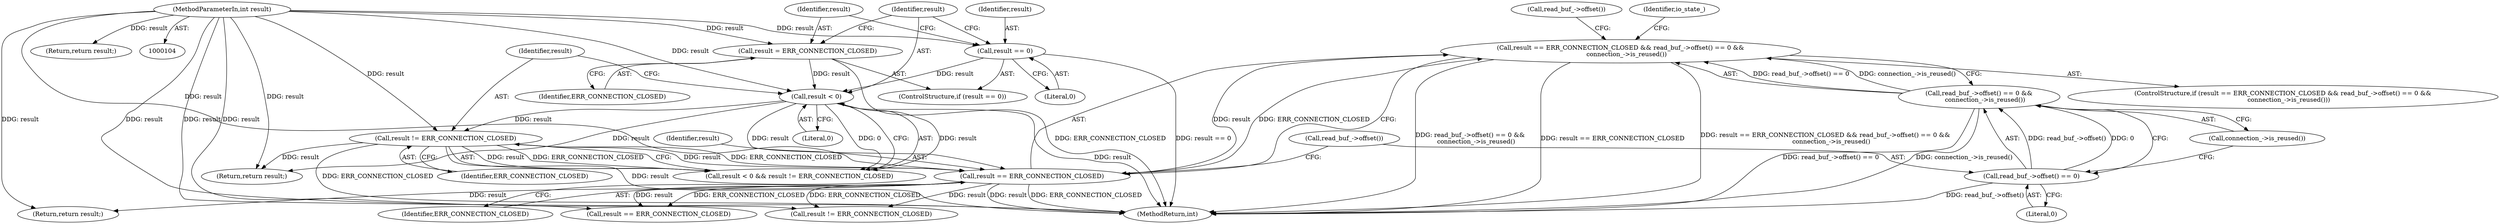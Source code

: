 digraph "0_Chrome_9c18dbcb79e5f700c453d1ac01fb6d8768e4844a@API" {
"1000129" [label="(Call,result == ERR_CONNECTION_CLOSED && read_buf_->offset() == 0 &&\n      connection_->is_reused())"];
"1000130" [label="(Call,result == ERR_CONNECTION_CLOSED)"];
"1000116" [label="(Call,result < 0)"];
"1000111" [label="(Call,result = ERR_CONNECTION_CLOSED)"];
"1000105" [label="(MethodParameterIn,int result)"];
"1000108" [label="(Call,result == 0)"];
"1000119" [label="(Call,result != ERR_CONNECTION_CLOSED)"];
"1000133" [label="(Call,read_buf_->offset() == 0 &&\n      connection_->is_reused())"];
"1000134" [label="(Call,read_buf_->offset() == 0)"];
"1000131" [label="(Identifier,result)"];
"1000117" [label="(Identifier,result)"];
"1000137" [label="(Call,connection_->is_reused())"];
"1000111" [label="(Call,result = ERR_CONNECTION_CLOSED)"];
"1000118" [label="(Literal,0)"];
"1000120" [label="(Identifier,result)"];
"1000210" [label="(MethodReturn,int)"];
"1000140" [label="(Identifier,io_state_)"];
"1000130" [label="(Call,result == ERR_CONNECTION_CLOSED)"];
"1000115" [label="(Call,result < 0 && result != ERR_CONNECTION_CLOSED)"];
"1000136" [label="(Literal,0)"];
"1000121" [label="(Identifier,ERR_CONNECTION_CLOSED)"];
"1000132" [label="(Identifier,ERR_CONNECTION_CLOSED)"];
"1000134" [label="(Call,read_buf_->offset() == 0)"];
"1000128" [label="(ControlStructure,if (result == ERR_CONNECTION_CLOSED && read_buf_->offset() == 0 &&\n      connection_->is_reused()))"];
"1000126" [label="(Return,return result;)"];
"1000135" [label="(Call,read_buf_->offset())"];
"1000110" [label="(Literal,0)"];
"1000158" [label="(Call,result == ERR_CONNECTION_CLOSED)"];
"1000109" [label="(Identifier,result)"];
"1000113" [label="(Identifier,ERR_CONNECTION_CLOSED)"];
"1000105" [label="(MethodParameterIn,int result)"];
"1000133" [label="(Call,read_buf_->offset() == 0 &&\n      connection_->is_reused())"];
"1000147" [label="(Call,read_buf_->offset())"];
"1000149" [label="(Call,result != ERR_CONNECTION_CLOSED)"];
"1000119" [label="(Call,result != ERR_CONNECTION_CLOSED)"];
"1000112" [label="(Identifier,result)"];
"1000116" [label="(Call,result < 0)"];
"1000142" [label="(Return,return result;)"];
"1000108" [label="(Call,result == 0)"];
"1000107" [label="(ControlStructure,if (result == 0))"];
"1000129" [label="(Call,result == ERR_CONNECTION_CLOSED && read_buf_->offset() == 0 &&\n      connection_->is_reused())"];
"1000208" [label="(Return,return result;)"];
"1000129" -> "1000128"  [label="AST: "];
"1000129" -> "1000130"  [label="CFG: "];
"1000129" -> "1000133"  [label="CFG: "];
"1000130" -> "1000129"  [label="AST: "];
"1000133" -> "1000129"  [label="AST: "];
"1000140" -> "1000129"  [label="CFG: "];
"1000147" -> "1000129"  [label="CFG: "];
"1000129" -> "1000210"  [label="DDG: read_buf_->offset() == 0 &&\n      connection_->is_reused()"];
"1000129" -> "1000210"  [label="DDG: result == ERR_CONNECTION_CLOSED"];
"1000129" -> "1000210"  [label="DDG: result == ERR_CONNECTION_CLOSED && read_buf_->offset() == 0 &&\n      connection_->is_reused()"];
"1000130" -> "1000129"  [label="DDG: result"];
"1000130" -> "1000129"  [label="DDG: ERR_CONNECTION_CLOSED"];
"1000133" -> "1000129"  [label="DDG: read_buf_->offset() == 0"];
"1000133" -> "1000129"  [label="DDG: connection_->is_reused()"];
"1000130" -> "1000132"  [label="CFG: "];
"1000131" -> "1000130"  [label="AST: "];
"1000132" -> "1000130"  [label="AST: "];
"1000135" -> "1000130"  [label="CFG: "];
"1000130" -> "1000210"  [label="DDG: ERR_CONNECTION_CLOSED"];
"1000130" -> "1000210"  [label="DDG: result"];
"1000116" -> "1000130"  [label="DDG: result"];
"1000119" -> "1000130"  [label="DDG: result"];
"1000119" -> "1000130"  [label="DDG: ERR_CONNECTION_CLOSED"];
"1000105" -> "1000130"  [label="DDG: result"];
"1000130" -> "1000142"  [label="DDG: result"];
"1000130" -> "1000149"  [label="DDG: result"];
"1000130" -> "1000149"  [label="DDG: ERR_CONNECTION_CLOSED"];
"1000130" -> "1000158"  [label="DDG: result"];
"1000130" -> "1000158"  [label="DDG: ERR_CONNECTION_CLOSED"];
"1000116" -> "1000115"  [label="AST: "];
"1000116" -> "1000118"  [label="CFG: "];
"1000117" -> "1000116"  [label="AST: "];
"1000118" -> "1000116"  [label="AST: "];
"1000120" -> "1000116"  [label="CFG: "];
"1000115" -> "1000116"  [label="CFG: "];
"1000116" -> "1000210"  [label="DDG: result"];
"1000116" -> "1000115"  [label="DDG: result"];
"1000116" -> "1000115"  [label="DDG: 0"];
"1000111" -> "1000116"  [label="DDG: result"];
"1000108" -> "1000116"  [label="DDG: result"];
"1000105" -> "1000116"  [label="DDG: result"];
"1000116" -> "1000119"  [label="DDG: result"];
"1000116" -> "1000126"  [label="DDG: result"];
"1000111" -> "1000107"  [label="AST: "];
"1000111" -> "1000113"  [label="CFG: "];
"1000112" -> "1000111"  [label="AST: "];
"1000113" -> "1000111"  [label="AST: "];
"1000117" -> "1000111"  [label="CFG: "];
"1000111" -> "1000210"  [label="DDG: ERR_CONNECTION_CLOSED"];
"1000105" -> "1000111"  [label="DDG: result"];
"1000105" -> "1000104"  [label="AST: "];
"1000105" -> "1000210"  [label="DDG: result"];
"1000105" -> "1000108"  [label="DDG: result"];
"1000105" -> "1000119"  [label="DDG: result"];
"1000105" -> "1000126"  [label="DDG: result"];
"1000105" -> "1000142"  [label="DDG: result"];
"1000105" -> "1000149"  [label="DDG: result"];
"1000105" -> "1000158"  [label="DDG: result"];
"1000105" -> "1000208"  [label="DDG: result"];
"1000108" -> "1000107"  [label="AST: "];
"1000108" -> "1000110"  [label="CFG: "];
"1000109" -> "1000108"  [label="AST: "];
"1000110" -> "1000108"  [label="AST: "];
"1000112" -> "1000108"  [label="CFG: "];
"1000117" -> "1000108"  [label="CFG: "];
"1000108" -> "1000210"  [label="DDG: result == 0"];
"1000119" -> "1000115"  [label="AST: "];
"1000119" -> "1000121"  [label="CFG: "];
"1000120" -> "1000119"  [label="AST: "];
"1000121" -> "1000119"  [label="AST: "];
"1000115" -> "1000119"  [label="CFG: "];
"1000119" -> "1000210"  [label="DDG: ERR_CONNECTION_CLOSED"];
"1000119" -> "1000210"  [label="DDG: result"];
"1000119" -> "1000115"  [label="DDG: result"];
"1000119" -> "1000115"  [label="DDG: ERR_CONNECTION_CLOSED"];
"1000119" -> "1000126"  [label="DDG: result"];
"1000133" -> "1000134"  [label="CFG: "];
"1000133" -> "1000137"  [label="CFG: "];
"1000134" -> "1000133"  [label="AST: "];
"1000137" -> "1000133"  [label="AST: "];
"1000133" -> "1000210"  [label="DDG: read_buf_->offset() == 0"];
"1000133" -> "1000210"  [label="DDG: connection_->is_reused()"];
"1000134" -> "1000133"  [label="DDG: read_buf_->offset()"];
"1000134" -> "1000133"  [label="DDG: 0"];
"1000134" -> "1000136"  [label="CFG: "];
"1000135" -> "1000134"  [label="AST: "];
"1000136" -> "1000134"  [label="AST: "];
"1000137" -> "1000134"  [label="CFG: "];
"1000134" -> "1000210"  [label="DDG: read_buf_->offset()"];
}
